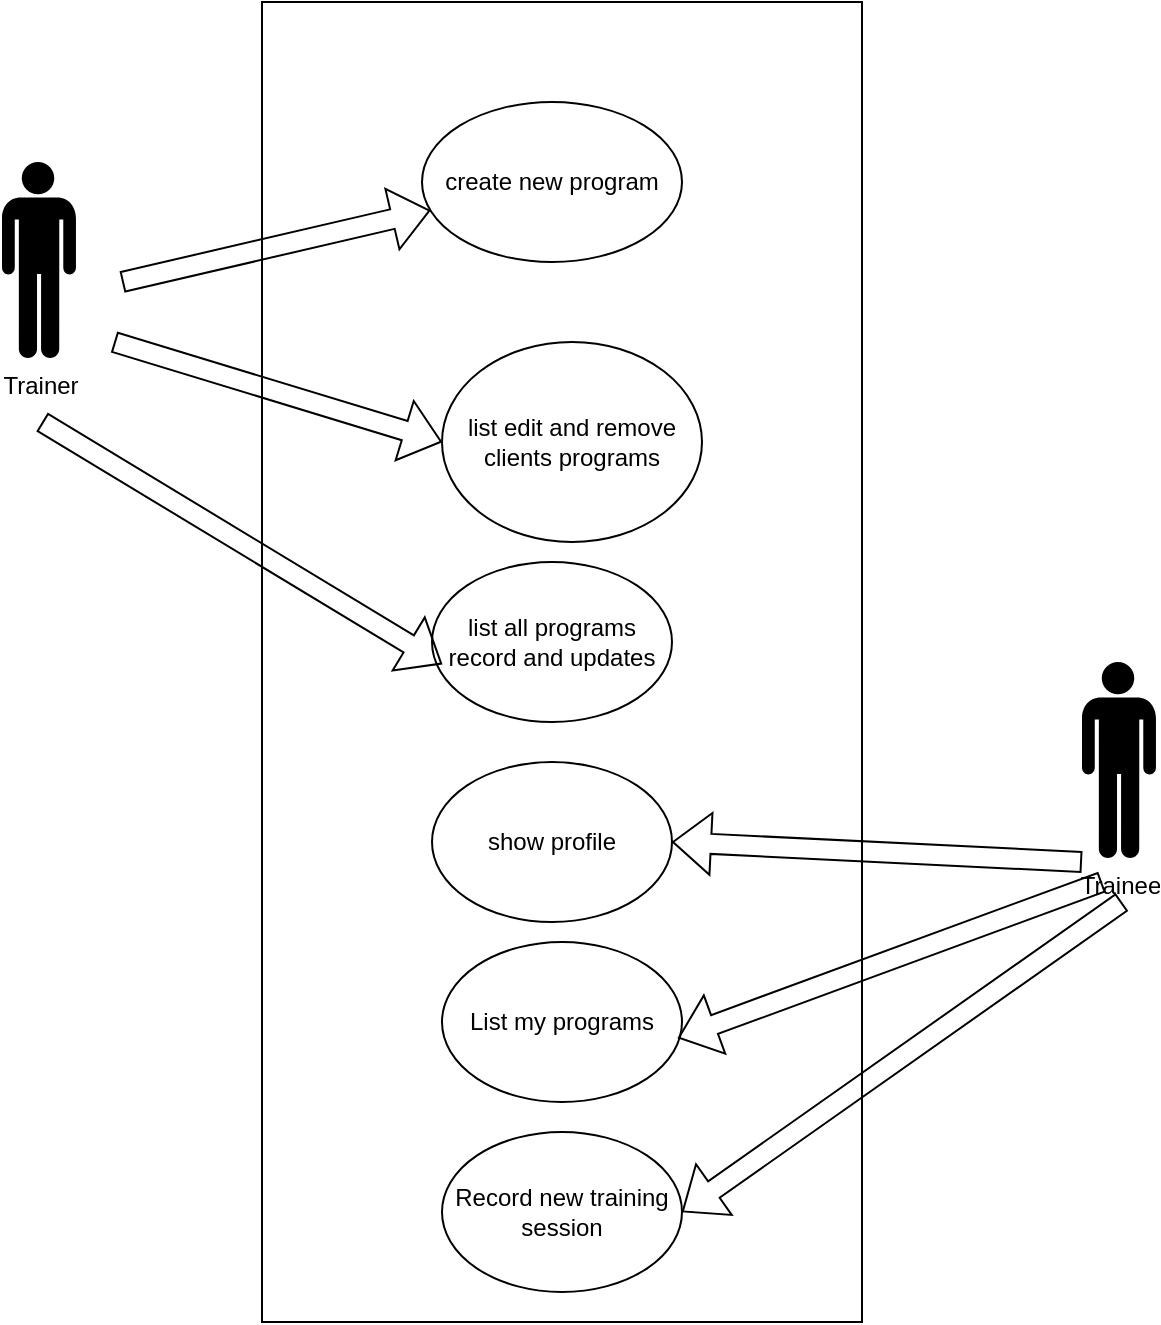 <mxfile version="24.0.2" type="device">
  <diagram name="‫עמוד-1‬" id="4K45nU1XahMlL3S0-Og-">
    <mxGraphModel dx="1432" dy="760" grid="1" gridSize="10" guides="1" tooltips="1" connect="1" arrows="1" fold="1" page="1" pageScale="1" pageWidth="827" pageHeight="1169" math="0" shadow="0">
      <root>
        <mxCell id="0" />
        <mxCell id="1" parent="0" />
        <mxCell id="SridBqpOXXHWM5fuZ4S5-1" value="Trainer" style="shape=mxgraph.signs.people.man_1;html=1;pointerEvents=1;fillColor=#000000;strokeColor=none;verticalLabelPosition=bottom;verticalAlign=top;align=center;" parent="1" vertex="1">
          <mxGeometry x="170" y="180" width="37" height="98" as="geometry" />
        </mxCell>
        <mxCell id="SridBqpOXXHWM5fuZ4S5-2" value="" style="rounded=0;whiteSpace=wrap;html=1;" parent="1" vertex="1">
          <mxGeometry x="300" y="100" width="300" height="660" as="geometry" />
        </mxCell>
        <mxCell id="SridBqpOXXHWM5fuZ4S5-3" value="create new program" style="ellipse;whiteSpace=wrap;html=1;" parent="1" vertex="1">
          <mxGeometry x="380" y="150" width="130" height="80" as="geometry" />
        </mxCell>
        <mxCell id="SridBqpOXXHWM5fuZ4S5-4" value="list edit and remove clients programs" style="ellipse;whiteSpace=wrap;html=1;" parent="1" vertex="1">
          <mxGeometry x="390" y="270" width="130" height="100" as="geometry" />
        </mxCell>
        <mxCell id="SridBqpOXXHWM5fuZ4S5-5" value="list all programs record and updates" style="ellipse;whiteSpace=wrap;html=1;" parent="1" vertex="1">
          <mxGeometry x="385" y="380" width="120" height="80" as="geometry" />
        </mxCell>
        <mxCell id="SridBqpOXXHWM5fuZ4S5-9" value="" style="shape=flexArrow;endArrow=classic;html=1;rounded=0;" parent="1" target="SridBqpOXXHWM5fuZ4S5-3" edge="1">
          <mxGeometry width="50" height="50" relative="1" as="geometry">
            <mxPoint x="230" y="240" as="sourcePoint" />
            <mxPoint x="280" y="190" as="targetPoint" />
          </mxGeometry>
        </mxCell>
        <mxCell id="SridBqpOXXHWM5fuZ4S5-10" value="" style="shape=flexArrow;endArrow=classic;html=1;rounded=0;entryX=0;entryY=0.5;entryDx=0;entryDy=0;" parent="1" target="SridBqpOXXHWM5fuZ4S5-4" edge="1">
          <mxGeometry width="50" height="50" relative="1" as="geometry">
            <mxPoint x="226" y="270" as="sourcePoint" />
            <mxPoint x="380" y="234" as="targetPoint" />
          </mxGeometry>
        </mxCell>
        <mxCell id="SridBqpOXXHWM5fuZ4S5-11" value="" style="shape=flexArrow;endArrow=classic;html=1;rounded=0;entryX=0.042;entryY=0.638;entryDx=0;entryDy=0;entryPerimeter=0;" parent="1" target="SridBqpOXXHWM5fuZ4S5-5" edge="1">
          <mxGeometry width="50" height="50" relative="1" as="geometry">
            <mxPoint x="190" y="310" as="sourcePoint" />
            <mxPoint x="324" y="280" as="targetPoint" />
          </mxGeometry>
        </mxCell>
        <mxCell id="NDxL-ks7aSlPpM-A3lOf-1" value="Trainee" style="shape=mxgraph.signs.people.man_1;html=1;pointerEvents=1;fillColor=#000000;strokeColor=none;verticalLabelPosition=bottom;verticalAlign=top;align=center;" vertex="1" parent="1">
          <mxGeometry x="710" y="430" width="37" height="98" as="geometry" />
        </mxCell>
        <mxCell id="NDxL-ks7aSlPpM-A3lOf-2" value="show profile" style="ellipse;whiteSpace=wrap;html=1;" vertex="1" parent="1">
          <mxGeometry x="385" y="480" width="120" height="80" as="geometry" />
        </mxCell>
        <mxCell id="NDxL-ks7aSlPpM-A3lOf-3" value="List my programs" style="ellipse;whiteSpace=wrap;html=1;" vertex="1" parent="1">
          <mxGeometry x="390" y="570" width="120" height="80" as="geometry" />
        </mxCell>
        <mxCell id="NDxL-ks7aSlPpM-A3lOf-4" value="Record new training session" style="ellipse;whiteSpace=wrap;html=1;" vertex="1" parent="1">
          <mxGeometry x="390" y="665" width="120" height="80" as="geometry" />
        </mxCell>
        <mxCell id="NDxL-ks7aSlPpM-A3lOf-5" value="" style="shape=flexArrow;endArrow=classic;html=1;rounded=0;entryX=1;entryY=0.5;entryDx=0;entryDy=0;" edge="1" parent="1" target="NDxL-ks7aSlPpM-A3lOf-2">
          <mxGeometry width="50" height="50" relative="1" as="geometry">
            <mxPoint x="710" y="530" as="sourcePoint" />
            <mxPoint x="910" y="651" as="targetPoint" />
          </mxGeometry>
        </mxCell>
        <mxCell id="NDxL-ks7aSlPpM-A3lOf-6" value="" style="shape=flexArrow;endArrow=classic;html=1;rounded=0;entryX=0.983;entryY=0.6;entryDx=0;entryDy=0;entryPerimeter=0;" edge="1" parent="1" target="NDxL-ks7aSlPpM-A3lOf-3">
          <mxGeometry width="50" height="50" relative="1" as="geometry">
            <mxPoint x="720" y="540" as="sourcePoint" />
            <mxPoint x="515" y="530" as="targetPoint" />
          </mxGeometry>
        </mxCell>
        <mxCell id="NDxL-ks7aSlPpM-A3lOf-7" value="" style="shape=flexArrow;endArrow=classic;html=1;rounded=0;entryX=1;entryY=0.5;entryDx=0;entryDy=0;" edge="1" parent="1" target="NDxL-ks7aSlPpM-A3lOf-4">
          <mxGeometry width="50" height="50" relative="1" as="geometry">
            <mxPoint x="730" y="550" as="sourcePoint" />
            <mxPoint x="518" y="628" as="targetPoint" />
          </mxGeometry>
        </mxCell>
      </root>
    </mxGraphModel>
  </diagram>
</mxfile>
